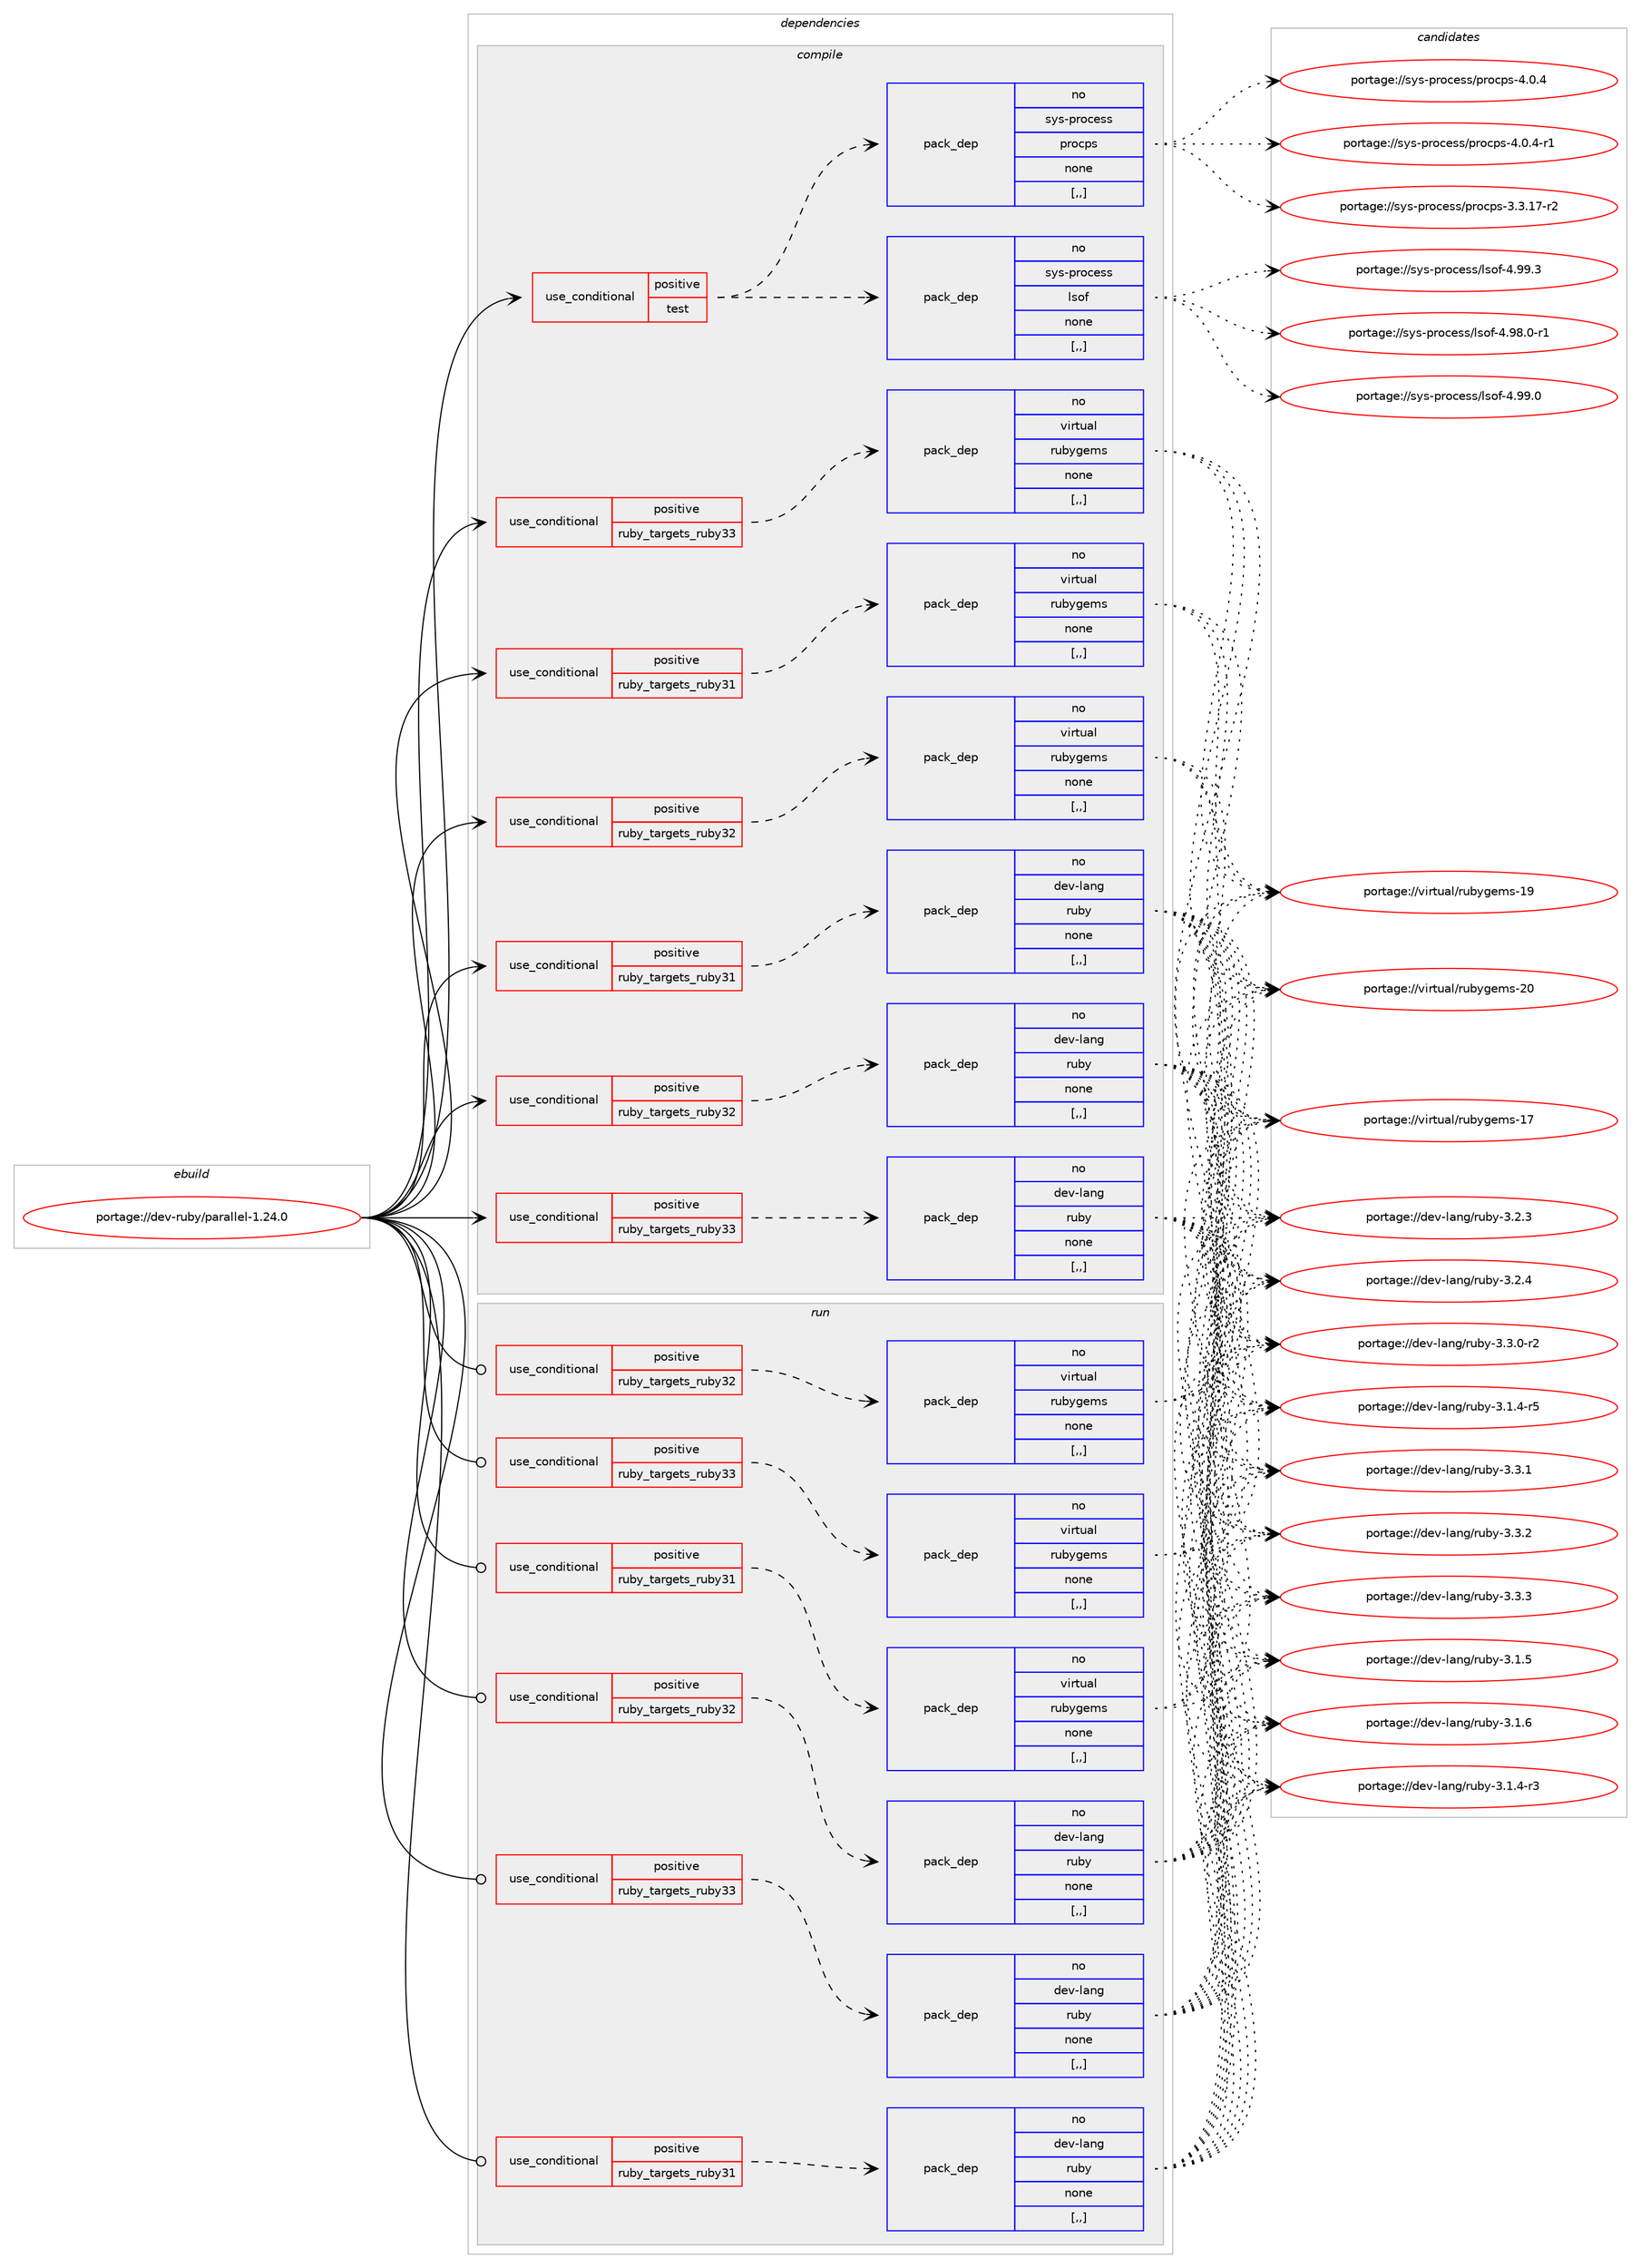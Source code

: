 digraph prolog {

# *************
# Graph options
# *************

newrank=true;
concentrate=true;
compound=true;
graph [rankdir=LR,fontname=Helvetica,fontsize=10,ranksep=1.5];#, ranksep=2.5, nodesep=0.2];
edge  [arrowhead=vee];
node  [fontname=Helvetica,fontsize=10];

# **********
# The ebuild
# **********

subgraph cluster_leftcol {
color=gray;
rank=same;
label=<<i>ebuild</i>>;
id [label="portage://dev-ruby/parallel-1.24.0", color=red, width=4, href="../dev-ruby/parallel-1.24.0.svg"];
}

# ****************
# The dependencies
# ****************

subgraph cluster_midcol {
color=gray;
label=<<i>dependencies</i>>;
subgraph cluster_compile {
fillcolor="#eeeeee";
style=filled;
label=<<i>compile</i>>;
subgraph cond50822 {
dependency189156 [label=<<TABLE BORDER="0" CELLBORDER="1" CELLSPACING="0" CELLPADDING="4"><TR><TD ROWSPAN="3" CELLPADDING="10">use_conditional</TD></TR><TR><TD>positive</TD></TR><TR><TD>ruby_targets_ruby31</TD></TR></TABLE>>, shape=none, color=red];
subgraph pack137017 {
dependency189157 [label=<<TABLE BORDER="0" CELLBORDER="1" CELLSPACING="0" CELLPADDING="4" WIDTH="220"><TR><TD ROWSPAN="6" CELLPADDING="30">pack_dep</TD></TR><TR><TD WIDTH="110">no</TD></TR><TR><TD>dev-lang</TD></TR><TR><TD>ruby</TD></TR><TR><TD>none</TD></TR><TR><TD>[,,]</TD></TR></TABLE>>, shape=none, color=blue];
}
dependency189156:e -> dependency189157:w [weight=20,style="dashed",arrowhead="vee"];
}
id:e -> dependency189156:w [weight=20,style="solid",arrowhead="vee"];
subgraph cond50823 {
dependency189158 [label=<<TABLE BORDER="0" CELLBORDER="1" CELLSPACING="0" CELLPADDING="4"><TR><TD ROWSPAN="3" CELLPADDING="10">use_conditional</TD></TR><TR><TD>positive</TD></TR><TR><TD>ruby_targets_ruby31</TD></TR></TABLE>>, shape=none, color=red];
subgraph pack137018 {
dependency189159 [label=<<TABLE BORDER="0" CELLBORDER="1" CELLSPACING="0" CELLPADDING="4" WIDTH="220"><TR><TD ROWSPAN="6" CELLPADDING="30">pack_dep</TD></TR><TR><TD WIDTH="110">no</TD></TR><TR><TD>virtual</TD></TR><TR><TD>rubygems</TD></TR><TR><TD>none</TD></TR><TR><TD>[,,]</TD></TR></TABLE>>, shape=none, color=blue];
}
dependency189158:e -> dependency189159:w [weight=20,style="dashed",arrowhead="vee"];
}
id:e -> dependency189158:w [weight=20,style="solid",arrowhead="vee"];
subgraph cond50824 {
dependency189160 [label=<<TABLE BORDER="0" CELLBORDER="1" CELLSPACING="0" CELLPADDING="4"><TR><TD ROWSPAN="3" CELLPADDING="10">use_conditional</TD></TR><TR><TD>positive</TD></TR><TR><TD>ruby_targets_ruby32</TD></TR></TABLE>>, shape=none, color=red];
subgraph pack137019 {
dependency189161 [label=<<TABLE BORDER="0" CELLBORDER="1" CELLSPACING="0" CELLPADDING="4" WIDTH="220"><TR><TD ROWSPAN="6" CELLPADDING="30">pack_dep</TD></TR><TR><TD WIDTH="110">no</TD></TR><TR><TD>dev-lang</TD></TR><TR><TD>ruby</TD></TR><TR><TD>none</TD></TR><TR><TD>[,,]</TD></TR></TABLE>>, shape=none, color=blue];
}
dependency189160:e -> dependency189161:w [weight=20,style="dashed",arrowhead="vee"];
}
id:e -> dependency189160:w [weight=20,style="solid",arrowhead="vee"];
subgraph cond50825 {
dependency189162 [label=<<TABLE BORDER="0" CELLBORDER="1" CELLSPACING="0" CELLPADDING="4"><TR><TD ROWSPAN="3" CELLPADDING="10">use_conditional</TD></TR><TR><TD>positive</TD></TR><TR><TD>ruby_targets_ruby32</TD></TR></TABLE>>, shape=none, color=red];
subgraph pack137020 {
dependency189163 [label=<<TABLE BORDER="0" CELLBORDER="1" CELLSPACING="0" CELLPADDING="4" WIDTH="220"><TR><TD ROWSPAN="6" CELLPADDING="30">pack_dep</TD></TR><TR><TD WIDTH="110">no</TD></TR><TR><TD>virtual</TD></TR><TR><TD>rubygems</TD></TR><TR><TD>none</TD></TR><TR><TD>[,,]</TD></TR></TABLE>>, shape=none, color=blue];
}
dependency189162:e -> dependency189163:w [weight=20,style="dashed",arrowhead="vee"];
}
id:e -> dependency189162:w [weight=20,style="solid",arrowhead="vee"];
subgraph cond50826 {
dependency189164 [label=<<TABLE BORDER="0" CELLBORDER="1" CELLSPACING="0" CELLPADDING="4"><TR><TD ROWSPAN="3" CELLPADDING="10">use_conditional</TD></TR><TR><TD>positive</TD></TR><TR><TD>ruby_targets_ruby33</TD></TR></TABLE>>, shape=none, color=red];
subgraph pack137021 {
dependency189165 [label=<<TABLE BORDER="0" CELLBORDER="1" CELLSPACING="0" CELLPADDING="4" WIDTH="220"><TR><TD ROWSPAN="6" CELLPADDING="30">pack_dep</TD></TR><TR><TD WIDTH="110">no</TD></TR><TR><TD>dev-lang</TD></TR><TR><TD>ruby</TD></TR><TR><TD>none</TD></TR><TR><TD>[,,]</TD></TR></TABLE>>, shape=none, color=blue];
}
dependency189164:e -> dependency189165:w [weight=20,style="dashed",arrowhead="vee"];
}
id:e -> dependency189164:w [weight=20,style="solid",arrowhead="vee"];
subgraph cond50827 {
dependency189166 [label=<<TABLE BORDER="0" CELLBORDER="1" CELLSPACING="0" CELLPADDING="4"><TR><TD ROWSPAN="3" CELLPADDING="10">use_conditional</TD></TR><TR><TD>positive</TD></TR><TR><TD>ruby_targets_ruby33</TD></TR></TABLE>>, shape=none, color=red];
subgraph pack137022 {
dependency189167 [label=<<TABLE BORDER="0" CELLBORDER="1" CELLSPACING="0" CELLPADDING="4" WIDTH="220"><TR><TD ROWSPAN="6" CELLPADDING="30">pack_dep</TD></TR><TR><TD WIDTH="110">no</TD></TR><TR><TD>virtual</TD></TR><TR><TD>rubygems</TD></TR><TR><TD>none</TD></TR><TR><TD>[,,]</TD></TR></TABLE>>, shape=none, color=blue];
}
dependency189166:e -> dependency189167:w [weight=20,style="dashed",arrowhead="vee"];
}
id:e -> dependency189166:w [weight=20,style="solid",arrowhead="vee"];
subgraph cond50828 {
dependency189168 [label=<<TABLE BORDER="0" CELLBORDER="1" CELLSPACING="0" CELLPADDING="4"><TR><TD ROWSPAN="3" CELLPADDING="10">use_conditional</TD></TR><TR><TD>positive</TD></TR><TR><TD>test</TD></TR></TABLE>>, shape=none, color=red];
subgraph pack137023 {
dependency189169 [label=<<TABLE BORDER="0" CELLBORDER="1" CELLSPACING="0" CELLPADDING="4" WIDTH="220"><TR><TD ROWSPAN="6" CELLPADDING="30">pack_dep</TD></TR><TR><TD WIDTH="110">no</TD></TR><TR><TD>sys-process</TD></TR><TR><TD>lsof</TD></TR><TR><TD>none</TD></TR><TR><TD>[,,]</TD></TR></TABLE>>, shape=none, color=blue];
}
dependency189168:e -> dependency189169:w [weight=20,style="dashed",arrowhead="vee"];
subgraph pack137024 {
dependency189170 [label=<<TABLE BORDER="0" CELLBORDER="1" CELLSPACING="0" CELLPADDING="4" WIDTH="220"><TR><TD ROWSPAN="6" CELLPADDING="30">pack_dep</TD></TR><TR><TD WIDTH="110">no</TD></TR><TR><TD>sys-process</TD></TR><TR><TD>procps</TD></TR><TR><TD>none</TD></TR><TR><TD>[,,]</TD></TR></TABLE>>, shape=none, color=blue];
}
dependency189168:e -> dependency189170:w [weight=20,style="dashed",arrowhead="vee"];
}
id:e -> dependency189168:w [weight=20,style="solid",arrowhead="vee"];
}
subgraph cluster_compileandrun {
fillcolor="#eeeeee";
style=filled;
label=<<i>compile and run</i>>;
}
subgraph cluster_run {
fillcolor="#eeeeee";
style=filled;
label=<<i>run</i>>;
subgraph cond50829 {
dependency189171 [label=<<TABLE BORDER="0" CELLBORDER="1" CELLSPACING="0" CELLPADDING="4"><TR><TD ROWSPAN="3" CELLPADDING="10">use_conditional</TD></TR><TR><TD>positive</TD></TR><TR><TD>ruby_targets_ruby31</TD></TR></TABLE>>, shape=none, color=red];
subgraph pack137025 {
dependency189172 [label=<<TABLE BORDER="0" CELLBORDER="1" CELLSPACING="0" CELLPADDING="4" WIDTH="220"><TR><TD ROWSPAN="6" CELLPADDING="30">pack_dep</TD></TR><TR><TD WIDTH="110">no</TD></TR><TR><TD>dev-lang</TD></TR><TR><TD>ruby</TD></TR><TR><TD>none</TD></TR><TR><TD>[,,]</TD></TR></TABLE>>, shape=none, color=blue];
}
dependency189171:e -> dependency189172:w [weight=20,style="dashed",arrowhead="vee"];
}
id:e -> dependency189171:w [weight=20,style="solid",arrowhead="odot"];
subgraph cond50830 {
dependency189173 [label=<<TABLE BORDER="0" CELLBORDER="1" CELLSPACING="0" CELLPADDING="4"><TR><TD ROWSPAN="3" CELLPADDING="10">use_conditional</TD></TR><TR><TD>positive</TD></TR><TR><TD>ruby_targets_ruby31</TD></TR></TABLE>>, shape=none, color=red];
subgraph pack137026 {
dependency189174 [label=<<TABLE BORDER="0" CELLBORDER="1" CELLSPACING="0" CELLPADDING="4" WIDTH="220"><TR><TD ROWSPAN="6" CELLPADDING="30">pack_dep</TD></TR><TR><TD WIDTH="110">no</TD></TR><TR><TD>virtual</TD></TR><TR><TD>rubygems</TD></TR><TR><TD>none</TD></TR><TR><TD>[,,]</TD></TR></TABLE>>, shape=none, color=blue];
}
dependency189173:e -> dependency189174:w [weight=20,style="dashed",arrowhead="vee"];
}
id:e -> dependency189173:w [weight=20,style="solid",arrowhead="odot"];
subgraph cond50831 {
dependency189175 [label=<<TABLE BORDER="0" CELLBORDER="1" CELLSPACING="0" CELLPADDING="4"><TR><TD ROWSPAN="3" CELLPADDING="10">use_conditional</TD></TR><TR><TD>positive</TD></TR><TR><TD>ruby_targets_ruby32</TD></TR></TABLE>>, shape=none, color=red];
subgraph pack137027 {
dependency189176 [label=<<TABLE BORDER="0" CELLBORDER="1" CELLSPACING="0" CELLPADDING="4" WIDTH="220"><TR><TD ROWSPAN="6" CELLPADDING="30">pack_dep</TD></TR><TR><TD WIDTH="110">no</TD></TR><TR><TD>dev-lang</TD></TR><TR><TD>ruby</TD></TR><TR><TD>none</TD></TR><TR><TD>[,,]</TD></TR></TABLE>>, shape=none, color=blue];
}
dependency189175:e -> dependency189176:w [weight=20,style="dashed",arrowhead="vee"];
}
id:e -> dependency189175:w [weight=20,style="solid",arrowhead="odot"];
subgraph cond50832 {
dependency189177 [label=<<TABLE BORDER="0" CELLBORDER="1" CELLSPACING="0" CELLPADDING="4"><TR><TD ROWSPAN="3" CELLPADDING="10">use_conditional</TD></TR><TR><TD>positive</TD></TR><TR><TD>ruby_targets_ruby32</TD></TR></TABLE>>, shape=none, color=red];
subgraph pack137028 {
dependency189178 [label=<<TABLE BORDER="0" CELLBORDER="1" CELLSPACING="0" CELLPADDING="4" WIDTH="220"><TR><TD ROWSPAN="6" CELLPADDING="30">pack_dep</TD></TR><TR><TD WIDTH="110">no</TD></TR><TR><TD>virtual</TD></TR><TR><TD>rubygems</TD></TR><TR><TD>none</TD></TR><TR><TD>[,,]</TD></TR></TABLE>>, shape=none, color=blue];
}
dependency189177:e -> dependency189178:w [weight=20,style="dashed",arrowhead="vee"];
}
id:e -> dependency189177:w [weight=20,style="solid",arrowhead="odot"];
subgraph cond50833 {
dependency189179 [label=<<TABLE BORDER="0" CELLBORDER="1" CELLSPACING="0" CELLPADDING="4"><TR><TD ROWSPAN="3" CELLPADDING="10">use_conditional</TD></TR><TR><TD>positive</TD></TR><TR><TD>ruby_targets_ruby33</TD></TR></TABLE>>, shape=none, color=red];
subgraph pack137029 {
dependency189180 [label=<<TABLE BORDER="0" CELLBORDER="1" CELLSPACING="0" CELLPADDING="4" WIDTH="220"><TR><TD ROWSPAN="6" CELLPADDING="30">pack_dep</TD></TR><TR><TD WIDTH="110">no</TD></TR><TR><TD>dev-lang</TD></TR><TR><TD>ruby</TD></TR><TR><TD>none</TD></TR><TR><TD>[,,]</TD></TR></TABLE>>, shape=none, color=blue];
}
dependency189179:e -> dependency189180:w [weight=20,style="dashed",arrowhead="vee"];
}
id:e -> dependency189179:w [weight=20,style="solid",arrowhead="odot"];
subgraph cond50834 {
dependency189181 [label=<<TABLE BORDER="0" CELLBORDER="1" CELLSPACING="0" CELLPADDING="4"><TR><TD ROWSPAN="3" CELLPADDING="10">use_conditional</TD></TR><TR><TD>positive</TD></TR><TR><TD>ruby_targets_ruby33</TD></TR></TABLE>>, shape=none, color=red];
subgraph pack137030 {
dependency189182 [label=<<TABLE BORDER="0" CELLBORDER="1" CELLSPACING="0" CELLPADDING="4" WIDTH="220"><TR><TD ROWSPAN="6" CELLPADDING="30">pack_dep</TD></TR><TR><TD WIDTH="110">no</TD></TR><TR><TD>virtual</TD></TR><TR><TD>rubygems</TD></TR><TR><TD>none</TD></TR><TR><TD>[,,]</TD></TR></TABLE>>, shape=none, color=blue];
}
dependency189181:e -> dependency189182:w [weight=20,style="dashed",arrowhead="vee"];
}
id:e -> dependency189181:w [weight=20,style="solid",arrowhead="odot"];
}
}

# **************
# The candidates
# **************

subgraph cluster_choices {
rank=same;
color=gray;
label=<<i>candidates</i>>;

subgraph choice137017 {
color=black;
nodesep=1;
choice100101118451089711010347114117981214551464946524511451 [label="portage://dev-lang/ruby-3.1.4-r3", color=red, width=4,href="../dev-lang/ruby-3.1.4-r3.svg"];
choice100101118451089711010347114117981214551464946524511453 [label="portage://dev-lang/ruby-3.1.4-r5", color=red, width=4,href="../dev-lang/ruby-3.1.4-r5.svg"];
choice10010111845108971101034711411798121455146494653 [label="portage://dev-lang/ruby-3.1.5", color=red, width=4,href="../dev-lang/ruby-3.1.5.svg"];
choice10010111845108971101034711411798121455146494654 [label="portage://dev-lang/ruby-3.1.6", color=red, width=4,href="../dev-lang/ruby-3.1.6.svg"];
choice10010111845108971101034711411798121455146504651 [label="portage://dev-lang/ruby-3.2.3", color=red, width=4,href="../dev-lang/ruby-3.2.3.svg"];
choice10010111845108971101034711411798121455146504652 [label="portage://dev-lang/ruby-3.2.4", color=red, width=4,href="../dev-lang/ruby-3.2.4.svg"];
choice100101118451089711010347114117981214551465146484511450 [label="portage://dev-lang/ruby-3.3.0-r2", color=red, width=4,href="../dev-lang/ruby-3.3.0-r2.svg"];
choice10010111845108971101034711411798121455146514649 [label="portage://dev-lang/ruby-3.3.1", color=red, width=4,href="../dev-lang/ruby-3.3.1.svg"];
choice10010111845108971101034711411798121455146514650 [label="portage://dev-lang/ruby-3.3.2", color=red, width=4,href="../dev-lang/ruby-3.3.2.svg"];
choice10010111845108971101034711411798121455146514651 [label="portage://dev-lang/ruby-3.3.3", color=red, width=4,href="../dev-lang/ruby-3.3.3.svg"];
dependency189157:e -> choice100101118451089711010347114117981214551464946524511451:w [style=dotted,weight="100"];
dependency189157:e -> choice100101118451089711010347114117981214551464946524511453:w [style=dotted,weight="100"];
dependency189157:e -> choice10010111845108971101034711411798121455146494653:w [style=dotted,weight="100"];
dependency189157:e -> choice10010111845108971101034711411798121455146494654:w [style=dotted,weight="100"];
dependency189157:e -> choice10010111845108971101034711411798121455146504651:w [style=dotted,weight="100"];
dependency189157:e -> choice10010111845108971101034711411798121455146504652:w [style=dotted,weight="100"];
dependency189157:e -> choice100101118451089711010347114117981214551465146484511450:w [style=dotted,weight="100"];
dependency189157:e -> choice10010111845108971101034711411798121455146514649:w [style=dotted,weight="100"];
dependency189157:e -> choice10010111845108971101034711411798121455146514650:w [style=dotted,weight="100"];
dependency189157:e -> choice10010111845108971101034711411798121455146514651:w [style=dotted,weight="100"];
}
subgraph choice137018 {
color=black;
nodesep=1;
choice118105114116117971084711411798121103101109115454955 [label="portage://virtual/rubygems-17", color=red, width=4,href="../virtual/rubygems-17.svg"];
choice118105114116117971084711411798121103101109115454957 [label="portage://virtual/rubygems-19", color=red, width=4,href="../virtual/rubygems-19.svg"];
choice118105114116117971084711411798121103101109115455048 [label="portage://virtual/rubygems-20", color=red, width=4,href="../virtual/rubygems-20.svg"];
dependency189159:e -> choice118105114116117971084711411798121103101109115454955:w [style=dotted,weight="100"];
dependency189159:e -> choice118105114116117971084711411798121103101109115454957:w [style=dotted,weight="100"];
dependency189159:e -> choice118105114116117971084711411798121103101109115455048:w [style=dotted,weight="100"];
}
subgraph choice137019 {
color=black;
nodesep=1;
choice100101118451089711010347114117981214551464946524511451 [label="portage://dev-lang/ruby-3.1.4-r3", color=red, width=4,href="../dev-lang/ruby-3.1.4-r3.svg"];
choice100101118451089711010347114117981214551464946524511453 [label="portage://dev-lang/ruby-3.1.4-r5", color=red, width=4,href="../dev-lang/ruby-3.1.4-r5.svg"];
choice10010111845108971101034711411798121455146494653 [label="portage://dev-lang/ruby-3.1.5", color=red, width=4,href="../dev-lang/ruby-3.1.5.svg"];
choice10010111845108971101034711411798121455146494654 [label="portage://dev-lang/ruby-3.1.6", color=red, width=4,href="../dev-lang/ruby-3.1.6.svg"];
choice10010111845108971101034711411798121455146504651 [label="portage://dev-lang/ruby-3.2.3", color=red, width=4,href="../dev-lang/ruby-3.2.3.svg"];
choice10010111845108971101034711411798121455146504652 [label="portage://dev-lang/ruby-3.2.4", color=red, width=4,href="../dev-lang/ruby-3.2.4.svg"];
choice100101118451089711010347114117981214551465146484511450 [label="portage://dev-lang/ruby-3.3.0-r2", color=red, width=4,href="../dev-lang/ruby-3.3.0-r2.svg"];
choice10010111845108971101034711411798121455146514649 [label="portage://dev-lang/ruby-3.3.1", color=red, width=4,href="../dev-lang/ruby-3.3.1.svg"];
choice10010111845108971101034711411798121455146514650 [label="portage://dev-lang/ruby-3.3.2", color=red, width=4,href="../dev-lang/ruby-3.3.2.svg"];
choice10010111845108971101034711411798121455146514651 [label="portage://dev-lang/ruby-3.3.3", color=red, width=4,href="../dev-lang/ruby-3.3.3.svg"];
dependency189161:e -> choice100101118451089711010347114117981214551464946524511451:w [style=dotted,weight="100"];
dependency189161:e -> choice100101118451089711010347114117981214551464946524511453:w [style=dotted,weight="100"];
dependency189161:e -> choice10010111845108971101034711411798121455146494653:w [style=dotted,weight="100"];
dependency189161:e -> choice10010111845108971101034711411798121455146494654:w [style=dotted,weight="100"];
dependency189161:e -> choice10010111845108971101034711411798121455146504651:w [style=dotted,weight="100"];
dependency189161:e -> choice10010111845108971101034711411798121455146504652:w [style=dotted,weight="100"];
dependency189161:e -> choice100101118451089711010347114117981214551465146484511450:w [style=dotted,weight="100"];
dependency189161:e -> choice10010111845108971101034711411798121455146514649:w [style=dotted,weight="100"];
dependency189161:e -> choice10010111845108971101034711411798121455146514650:w [style=dotted,weight="100"];
dependency189161:e -> choice10010111845108971101034711411798121455146514651:w [style=dotted,weight="100"];
}
subgraph choice137020 {
color=black;
nodesep=1;
choice118105114116117971084711411798121103101109115454955 [label="portage://virtual/rubygems-17", color=red, width=4,href="../virtual/rubygems-17.svg"];
choice118105114116117971084711411798121103101109115454957 [label="portage://virtual/rubygems-19", color=red, width=4,href="../virtual/rubygems-19.svg"];
choice118105114116117971084711411798121103101109115455048 [label="portage://virtual/rubygems-20", color=red, width=4,href="../virtual/rubygems-20.svg"];
dependency189163:e -> choice118105114116117971084711411798121103101109115454955:w [style=dotted,weight="100"];
dependency189163:e -> choice118105114116117971084711411798121103101109115454957:w [style=dotted,weight="100"];
dependency189163:e -> choice118105114116117971084711411798121103101109115455048:w [style=dotted,weight="100"];
}
subgraph choice137021 {
color=black;
nodesep=1;
choice100101118451089711010347114117981214551464946524511451 [label="portage://dev-lang/ruby-3.1.4-r3", color=red, width=4,href="../dev-lang/ruby-3.1.4-r3.svg"];
choice100101118451089711010347114117981214551464946524511453 [label="portage://dev-lang/ruby-3.1.4-r5", color=red, width=4,href="../dev-lang/ruby-3.1.4-r5.svg"];
choice10010111845108971101034711411798121455146494653 [label="portage://dev-lang/ruby-3.1.5", color=red, width=4,href="../dev-lang/ruby-3.1.5.svg"];
choice10010111845108971101034711411798121455146494654 [label="portage://dev-lang/ruby-3.1.6", color=red, width=4,href="../dev-lang/ruby-3.1.6.svg"];
choice10010111845108971101034711411798121455146504651 [label="portage://dev-lang/ruby-3.2.3", color=red, width=4,href="../dev-lang/ruby-3.2.3.svg"];
choice10010111845108971101034711411798121455146504652 [label="portage://dev-lang/ruby-3.2.4", color=red, width=4,href="../dev-lang/ruby-3.2.4.svg"];
choice100101118451089711010347114117981214551465146484511450 [label="portage://dev-lang/ruby-3.3.0-r2", color=red, width=4,href="../dev-lang/ruby-3.3.0-r2.svg"];
choice10010111845108971101034711411798121455146514649 [label="portage://dev-lang/ruby-3.3.1", color=red, width=4,href="../dev-lang/ruby-3.3.1.svg"];
choice10010111845108971101034711411798121455146514650 [label="portage://dev-lang/ruby-3.3.2", color=red, width=4,href="../dev-lang/ruby-3.3.2.svg"];
choice10010111845108971101034711411798121455146514651 [label="portage://dev-lang/ruby-3.3.3", color=red, width=4,href="../dev-lang/ruby-3.3.3.svg"];
dependency189165:e -> choice100101118451089711010347114117981214551464946524511451:w [style=dotted,weight="100"];
dependency189165:e -> choice100101118451089711010347114117981214551464946524511453:w [style=dotted,weight="100"];
dependency189165:e -> choice10010111845108971101034711411798121455146494653:w [style=dotted,weight="100"];
dependency189165:e -> choice10010111845108971101034711411798121455146494654:w [style=dotted,weight="100"];
dependency189165:e -> choice10010111845108971101034711411798121455146504651:w [style=dotted,weight="100"];
dependency189165:e -> choice10010111845108971101034711411798121455146504652:w [style=dotted,weight="100"];
dependency189165:e -> choice100101118451089711010347114117981214551465146484511450:w [style=dotted,weight="100"];
dependency189165:e -> choice10010111845108971101034711411798121455146514649:w [style=dotted,weight="100"];
dependency189165:e -> choice10010111845108971101034711411798121455146514650:w [style=dotted,weight="100"];
dependency189165:e -> choice10010111845108971101034711411798121455146514651:w [style=dotted,weight="100"];
}
subgraph choice137022 {
color=black;
nodesep=1;
choice118105114116117971084711411798121103101109115454955 [label="portage://virtual/rubygems-17", color=red, width=4,href="../virtual/rubygems-17.svg"];
choice118105114116117971084711411798121103101109115454957 [label="portage://virtual/rubygems-19", color=red, width=4,href="../virtual/rubygems-19.svg"];
choice118105114116117971084711411798121103101109115455048 [label="portage://virtual/rubygems-20", color=red, width=4,href="../virtual/rubygems-20.svg"];
dependency189167:e -> choice118105114116117971084711411798121103101109115454955:w [style=dotted,weight="100"];
dependency189167:e -> choice118105114116117971084711411798121103101109115454957:w [style=dotted,weight="100"];
dependency189167:e -> choice118105114116117971084711411798121103101109115455048:w [style=dotted,weight="100"];
}
subgraph choice137023 {
color=black;
nodesep=1;
choice115121115451121141119910111511547108115111102455246575646484511449 [label="portage://sys-process/lsof-4.98.0-r1", color=red, width=4,href="../sys-process/lsof-4.98.0-r1.svg"];
choice11512111545112114111991011151154710811511110245524657574648 [label="portage://sys-process/lsof-4.99.0", color=red, width=4,href="../sys-process/lsof-4.99.0.svg"];
choice11512111545112114111991011151154710811511110245524657574651 [label="portage://sys-process/lsof-4.99.3", color=red, width=4,href="../sys-process/lsof-4.99.3.svg"];
dependency189169:e -> choice115121115451121141119910111511547108115111102455246575646484511449:w [style=dotted,weight="100"];
dependency189169:e -> choice11512111545112114111991011151154710811511110245524657574648:w [style=dotted,weight="100"];
dependency189169:e -> choice11512111545112114111991011151154710811511110245524657574651:w [style=dotted,weight="100"];
}
subgraph choice137024 {
color=black;
nodesep=1;
choice11512111545112114111991011151154711211411199112115455146514649554511450 [label="portage://sys-process/procps-3.3.17-r2", color=red, width=4,href="../sys-process/procps-3.3.17-r2.svg"];
choice11512111545112114111991011151154711211411199112115455246484652 [label="portage://sys-process/procps-4.0.4", color=red, width=4,href="../sys-process/procps-4.0.4.svg"];
choice115121115451121141119910111511547112114111991121154552464846524511449 [label="portage://sys-process/procps-4.0.4-r1", color=red, width=4,href="../sys-process/procps-4.0.4-r1.svg"];
dependency189170:e -> choice11512111545112114111991011151154711211411199112115455146514649554511450:w [style=dotted,weight="100"];
dependency189170:e -> choice11512111545112114111991011151154711211411199112115455246484652:w [style=dotted,weight="100"];
dependency189170:e -> choice115121115451121141119910111511547112114111991121154552464846524511449:w [style=dotted,weight="100"];
}
subgraph choice137025 {
color=black;
nodesep=1;
choice100101118451089711010347114117981214551464946524511451 [label="portage://dev-lang/ruby-3.1.4-r3", color=red, width=4,href="../dev-lang/ruby-3.1.4-r3.svg"];
choice100101118451089711010347114117981214551464946524511453 [label="portage://dev-lang/ruby-3.1.4-r5", color=red, width=4,href="../dev-lang/ruby-3.1.4-r5.svg"];
choice10010111845108971101034711411798121455146494653 [label="portage://dev-lang/ruby-3.1.5", color=red, width=4,href="../dev-lang/ruby-3.1.5.svg"];
choice10010111845108971101034711411798121455146494654 [label="portage://dev-lang/ruby-3.1.6", color=red, width=4,href="../dev-lang/ruby-3.1.6.svg"];
choice10010111845108971101034711411798121455146504651 [label="portage://dev-lang/ruby-3.2.3", color=red, width=4,href="../dev-lang/ruby-3.2.3.svg"];
choice10010111845108971101034711411798121455146504652 [label="portage://dev-lang/ruby-3.2.4", color=red, width=4,href="../dev-lang/ruby-3.2.4.svg"];
choice100101118451089711010347114117981214551465146484511450 [label="portage://dev-lang/ruby-3.3.0-r2", color=red, width=4,href="../dev-lang/ruby-3.3.0-r2.svg"];
choice10010111845108971101034711411798121455146514649 [label="portage://dev-lang/ruby-3.3.1", color=red, width=4,href="../dev-lang/ruby-3.3.1.svg"];
choice10010111845108971101034711411798121455146514650 [label="portage://dev-lang/ruby-3.3.2", color=red, width=4,href="../dev-lang/ruby-3.3.2.svg"];
choice10010111845108971101034711411798121455146514651 [label="portage://dev-lang/ruby-3.3.3", color=red, width=4,href="../dev-lang/ruby-3.3.3.svg"];
dependency189172:e -> choice100101118451089711010347114117981214551464946524511451:w [style=dotted,weight="100"];
dependency189172:e -> choice100101118451089711010347114117981214551464946524511453:w [style=dotted,weight="100"];
dependency189172:e -> choice10010111845108971101034711411798121455146494653:w [style=dotted,weight="100"];
dependency189172:e -> choice10010111845108971101034711411798121455146494654:w [style=dotted,weight="100"];
dependency189172:e -> choice10010111845108971101034711411798121455146504651:w [style=dotted,weight="100"];
dependency189172:e -> choice10010111845108971101034711411798121455146504652:w [style=dotted,weight="100"];
dependency189172:e -> choice100101118451089711010347114117981214551465146484511450:w [style=dotted,weight="100"];
dependency189172:e -> choice10010111845108971101034711411798121455146514649:w [style=dotted,weight="100"];
dependency189172:e -> choice10010111845108971101034711411798121455146514650:w [style=dotted,weight="100"];
dependency189172:e -> choice10010111845108971101034711411798121455146514651:w [style=dotted,weight="100"];
}
subgraph choice137026 {
color=black;
nodesep=1;
choice118105114116117971084711411798121103101109115454955 [label="portage://virtual/rubygems-17", color=red, width=4,href="../virtual/rubygems-17.svg"];
choice118105114116117971084711411798121103101109115454957 [label="portage://virtual/rubygems-19", color=red, width=4,href="../virtual/rubygems-19.svg"];
choice118105114116117971084711411798121103101109115455048 [label="portage://virtual/rubygems-20", color=red, width=4,href="../virtual/rubygems-20.svg"];
dependency189174:e -> choice118105114116117971084711411798121103101109115454955:w [style=dotted,weight="100"];
dependency189174:e -> choice118105114116117971084711411798121103101109115454957:w [style=dotted,weight="100"];
dependency189174:e -> choice118105114116117971084711411798121103101109115455048:w [style=dotted,weight="100"];
}
subgraph choice137027 {
color=black;
nodesep=1;
choice100101118451089711010347114117981214551464946524511451 [label="portage://dev-lang/ruby-3.1.4-r3", color=red, width=4,href="../dev-lang/ruby-3.1.4-r3.svg"];
choice100101118451089711010347114117981214551464946524511453 [label="portage://dev-lang/ruby-3.1.4-r5", color=red, width=4,href="../dev-lang/ruby-3.1.4-r5.svg"];
choice10010111845108971101034711411798121455146494653 [label="portage://dev-lang/ruby-3.1.5", color=red, width=4,href="../dev-lang/ruby-3.1.5.svg"];
choice10010111845108971101034711411798121455146494654 [label="portage://dev-lang/ruby-3.1.6", color=red, width=4,href="../dev-lang/ruby-3.1.6.svg"];
choice10010111845108971101034711411798121455146504651 [label="portage://dev-lang/ruby-3.2.3", color=red, width=4,href="../dev-lang/ruby-3.2.3.svg"];
choice10010111845108971101034711411798121455146504652 [label="portage://dev-lang/ruby-3.2.4", color=red, width=4,href="../dev-lang/ruby-3.2.4.svg"];
choice100101118451089711010347114117981214551465146484511450 [label="portage://dev-lang/ruby-3.3.0-r2", color=red, width=4,href="../dev-lang/ruby-3.3.0-r2.svg"];
choice10010111845108971101034711411798121455146514649 [label="portage://dev-lang/ruby-3.3.1", color=red, width=4,href="../dev-lang/ruby-3.3.1.svg"];
choice10010111845108971101034711411798121455146514650 [label="portage://dev-lang/ruby-3.3.2", color=red, width=4,href="../dev-lang/ruby-3.3.2.svg"];
choice10010111845108971101034711411798121455146514651 [label="portage://dev-lang/ruby-3.3.3", color=red, width=4,href="../dev-lang/ruby-3.3.3.svg"];
dependency189176:e -> choice100101118451089711010347114117981214551464946524511451:w [style=dotted,weight="100"];
dependency189176:e -> choice100101118451089711010347114117981214551464946524511453:w [style=dotted,weight="100"];
dependency189176:e -> choice10010111845108971101034711411798121455146494653:w [style=dotted,weight="100"];
dependency189176:e -> choice10010111845108971101034711411798121455146494654:w [style=dotted,weight="100"];
dependency189176:e -> choice10010111845108971101034711411798121455146504651:w [style=dotted,weight="100"];
dependency189176:e -> choice10010111845108971101034711411798121455146504652:w [style=dotted,weight="100"];
dependency189176:e -> choice100101118451089711010347114117981214551465146484511450:w [style=dotted,weight="100"];
dependency189176:e -> choice10010111845108971101034711411798121455146514649:w [style=dotted,weight="100"];
dependency189176:e -> choice10010111845108971101034711411798121455146514650:w [style=dotted,weight="100"];
dependency189176:e -> choice10010111845108971101034711411798121455146514651:w [style=dotted,weight="100"];
}
subgraph choice137028 {
color=black;
nodesep=1;
choice118105114116117971084711411798121103101109115454955 [label="portage://virtual/rubygems-17", color=red, width=4,href="../virtual/rubygems-17.svg"];
choice118105114116117971084711411798121103101109115454957 [label="portage://virtual/rubygems-19", color=red, width=4,href="../virtual/rubygems-19.svg"];
choice118105114116117971084711411798121103101109115455048 [label="portage://virtual/rubygems-20", color=red, width=4,href="../virtual/rubygems-20.svg"];
dependency189178:e -> choice118105114116117971084711411798121103101109115454955:w [style=dotted,weight="100"];
dependency189178:e -> choice118105114116117971084711411798121103101109115454957:w [style=dotted,weight="100"];
dependency189178:e -> choice118105114116117971084711411798121103101109115455048:w [style=dotted,weight="100"];
}
subgraph choice137029 {
color=black;
nodesep=1;
choice100101118451089711010347114117981214551464946524511451 [label="portage://dev-lang/ruby-3.1.4-r3", color=red, width=4,href="../dev-lang/ruby-3.1.4-r3.svg"];
choice100101118451089711010347114117981214551464946524511453 [label="portage://dev-lang/ruby-3.1.4-r5", color=red, width=4,href="../dev-lang/ruby-3.1.4-r5.svg"];
choice10010111845108971101034711411798121455146494653 [label="portage://dev-lang/ruby-3.1.5", color=red, width=4,href="../dev-lang/ruby-3.1.5.svg"];
choice10010111845108971101034711411798121455146494654 [label="portage://dev-lang/ruby-3.1.6", color=red, width=4,href="../dev-lang/ruby-3.1.6.svg"];
choice10010111845108971101034711411798121455146504651 [label="portage://dev-lang/ruby-3.2.3", color=red, width=4,href="../dev-lang/ruby-3.2.3.svg"];
choice10010111845108971101034711411798121455146504652 [label="portage://dev-lang/ruby-3.2.4", color=red, width=4,href="../dev-lang/ruby-3.2.4.svg"];
choice100101118451089711010347114117981214551465146484511450 [label="portage://dev-lang/ruby-3.3.0-r2", color=red, width=4,href="../dev-lang/ruby-3.3.0-r2.svg"];
choice10010111845108971101034711411798121455146514649 [label="portage://dev-lang/ruby-3.3.1", color=red, width=4,href="../dev-lang/ruby-3.3.1.svg"];
choice10010111845108971101034711411798121455146514650 [label="portage://dev-lang/ruby-3.3.2", color=red, width=4,href="../dev-lang/ruby-3.3.2.svg"];
choice10010111845108971101034711411798121455146514651 [label="portage://dev-lang/ruby-3.3.3", color=red, width=4,href="../dev-lang/ruby-3.3.3.svg"];
dependency189180:e -> choice100101118451089711010347114117981214551464946524511451:w [style=dotted,weight="100"];
dependency189180:e -> choice100101118451089711010347114117981214551464946524511453:w [style=dotted,weight="100"];
dependency189180:e -> choice10010111845108971101034711411798121455146494653:w [style=dotted,weight="100"];
dependency189180:e -> choice10010111845108971101034711411798121455146494654:w [style=dotted,weight="100"];
dependency189180:e -> choice10010111845108971101034711411798121455146504651:w [style=dotted,weight="100"];
dependency189180:e -> choice10010111845108971101034711411798121455146504652:w [style=dotted,weight="100"];
dependency189180:e -> choice100101118451089711010347114117981214551465146484511450:w [style=dotted,weight="100"];
dependency189180:e -> choice10010111845108971101034711411798121455146514649:w [style=dotted,weight="100"];
dependency189180:e -> choice10010111845108971101034711411798121455146514650:w [style=dotted,weight="100"];
dependency189180:e -> choice10010111845108971101034711411798121455146514651:w [style=dotted,weight="100"];
}
subgraph choice137030 {
color=black;
nodesep=1;
choice118105114116117971084711411798121103101109115454955 [label="portage://virtual/rubygems-17", color=red, width=4,href="../virtual/rubygems-17.svg"];
choice118105114116117971084711411798121103101109115454957 [label="portage://virtual/rubygems-19", color=red, width=4,href="../virtual/rubygems-19.svg"];
choice118105114116117971084711411798121103101109115455048 [label="portage://virtual/rubygems-20", color=red, width=4,href="../virtual/rubygems-20.svg"];
dependency189182:e -> choice118105114116117971084711411798121103101109115454955:w [style=dotted,weight="100"];
dependency189182:e -> choice118105114116117971084711411798121103101109115454957:w [style=dotted,weight="100"];
dependency189182:e -> choice118105114116117971084711411798121103101109115455048:w [style=dotted,weight="100"];
}
}

}

